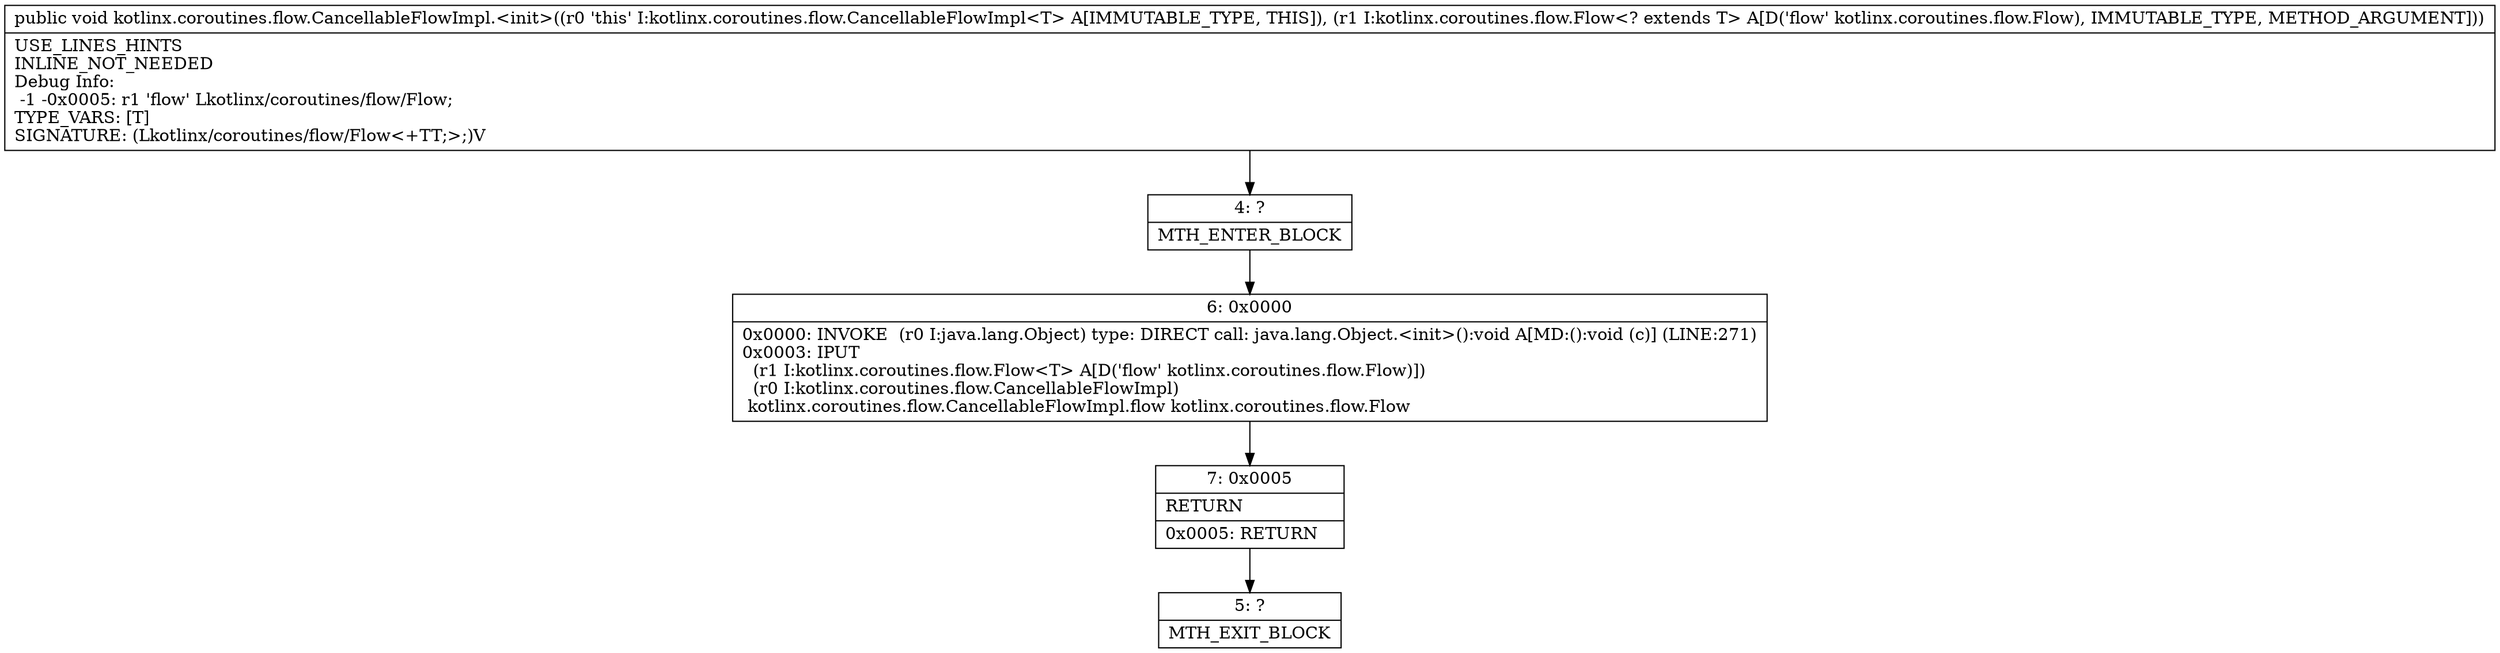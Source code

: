 digraph "CFG forkotlinx.coroutines.flow.CancellableFlowImpl.\<init\>(Lkotlinx\/coroutines\/flow\/Flow;)V" {
Node_4 [shape=record,label="{4\:\ ?|MTH_ENTER_BLOCK\l}"];
Node_6 [shape=record,label="{6\:\ 0x0000|0x0000: INVOKE  (r0 I:java.lang.Object) type: DIRECT call: java.lang.Object.\<init\>():void A[MD:():void (c)] (LINE:271)\l0x0003: IPUT  \l  (r1 I:kotlinx.coroutines.flow.Flow\<T\> A[D('flow' kotlinx.coroutines.flow.Flow)])\l  (r0 I:kotlinx.coroutines.flow.CancellableFlowImpl)\l kotlinx.coroutines.flow.CancellableFlowImpl.flow kotlinx.coroutines.flow.Flow \l}"];
Node_7 [shape=record,label="{7\:\ 0x0005|RETURN\l|0x0005: RETURN   \l}"];
Node_5 [shape=record,label="{5\:\ ?|MTH_EXIT_BLOCK\l}"];
MethodNode[shape=record,label="{public void kotlinx.coroutines.flow.CancellableFlowImpl.\<init\>((r0 'this' I:kotlinx.coroutines.flow.CancellableFlowImpl\<T\> A[IMMUTABLE_TYPE, THIS]), (r1 I:kotlinx.coroutines.flow.Flow\<? extends T\> A[D('flow' kotlinx.coroutines.flow.Flow), IMMUTABLE_TYPE, METHOD_ARGUMENT]))  | USE_LINES_HINTS\lINLINE_NOT_NEEDED\lDebug Info:\l  \-1 \-0x0005: r1 'flow' Lkotlinx\/coroutines\/flow\/Flow;\lTYPE_VARS: [T]\lSIGNATURE: (Lkotlinx\/coroutines\/flow\/Flow\<+TT;\>;)V\l}"];
MethodNode -> Node_4;Node_4 -> Node_6;
Node_6 -> Node_7;
Node_7 -> Node_5;
}

